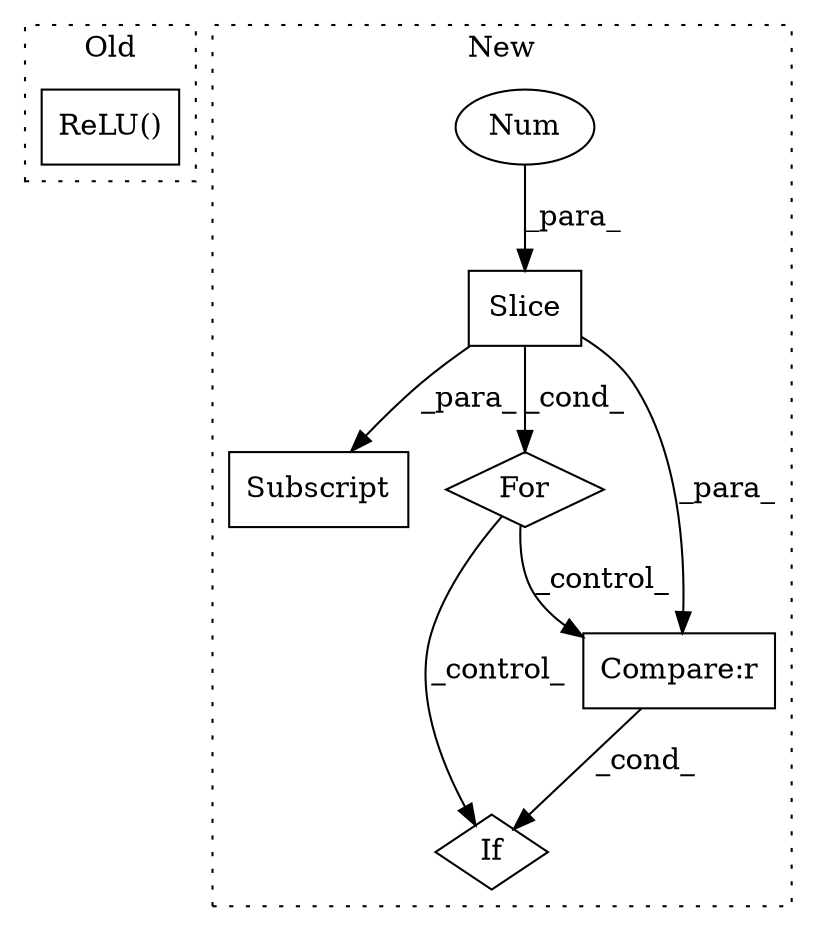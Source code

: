 digraph G {
subgraph cluster0 {
1 [label="ReLU()" a="75" s="6691" l="9" shape="box"];
label = "Old";
style="dotted";
}
subgraph cluster1 {
2 [label="Slice" a="80" s="6655" l="2" shape="box"];
3 [label="Num" a="76" s="6655" l="1" shape="ellipse"];
4 [label="Subscript" a="63" s="6644,0" l="14,0" shape="box"];
5 [label="If" a="96" s="6729" l="3" shape="diamond"];
6 [label="For" a="107" s="6589,6660" l="4,14" shape="diamond"];
7 [label="Compare:r" a="40" s="6732" l="29" shape="box"];
label = "New";
style="dotted";
}
2 -> 7 [label="_para_"];
2 -> 4 [label="_para_"];
2 -> 6 [label="_cond_"];
3 -> 2 [label="_para_"];
6 -> 7 [label="_control_"];
6 -> 5 [label="_control_"];
7 -> 5 [label="_cond_"];
}